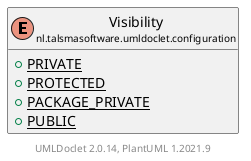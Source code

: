 @startuml
    set namespaceSeparator none
    hide empty fields
    hide empty methods

    enum "<size:14>Visibility\n<size:10>nl.talsmasoftware.umldoclet.configuration" as nl.talsmasoftware.umldoclet.configuration.Visibility [[Visibility.html]] {
        {static} +PRIVATE
        {static} +PROTECTED
        {static} +PACKAGE_PRIVATE
        {static} +PUBLIC
    }

    center footer UMLDoclet 2.0.14, PlantUML 1.2021.9
@enduml
